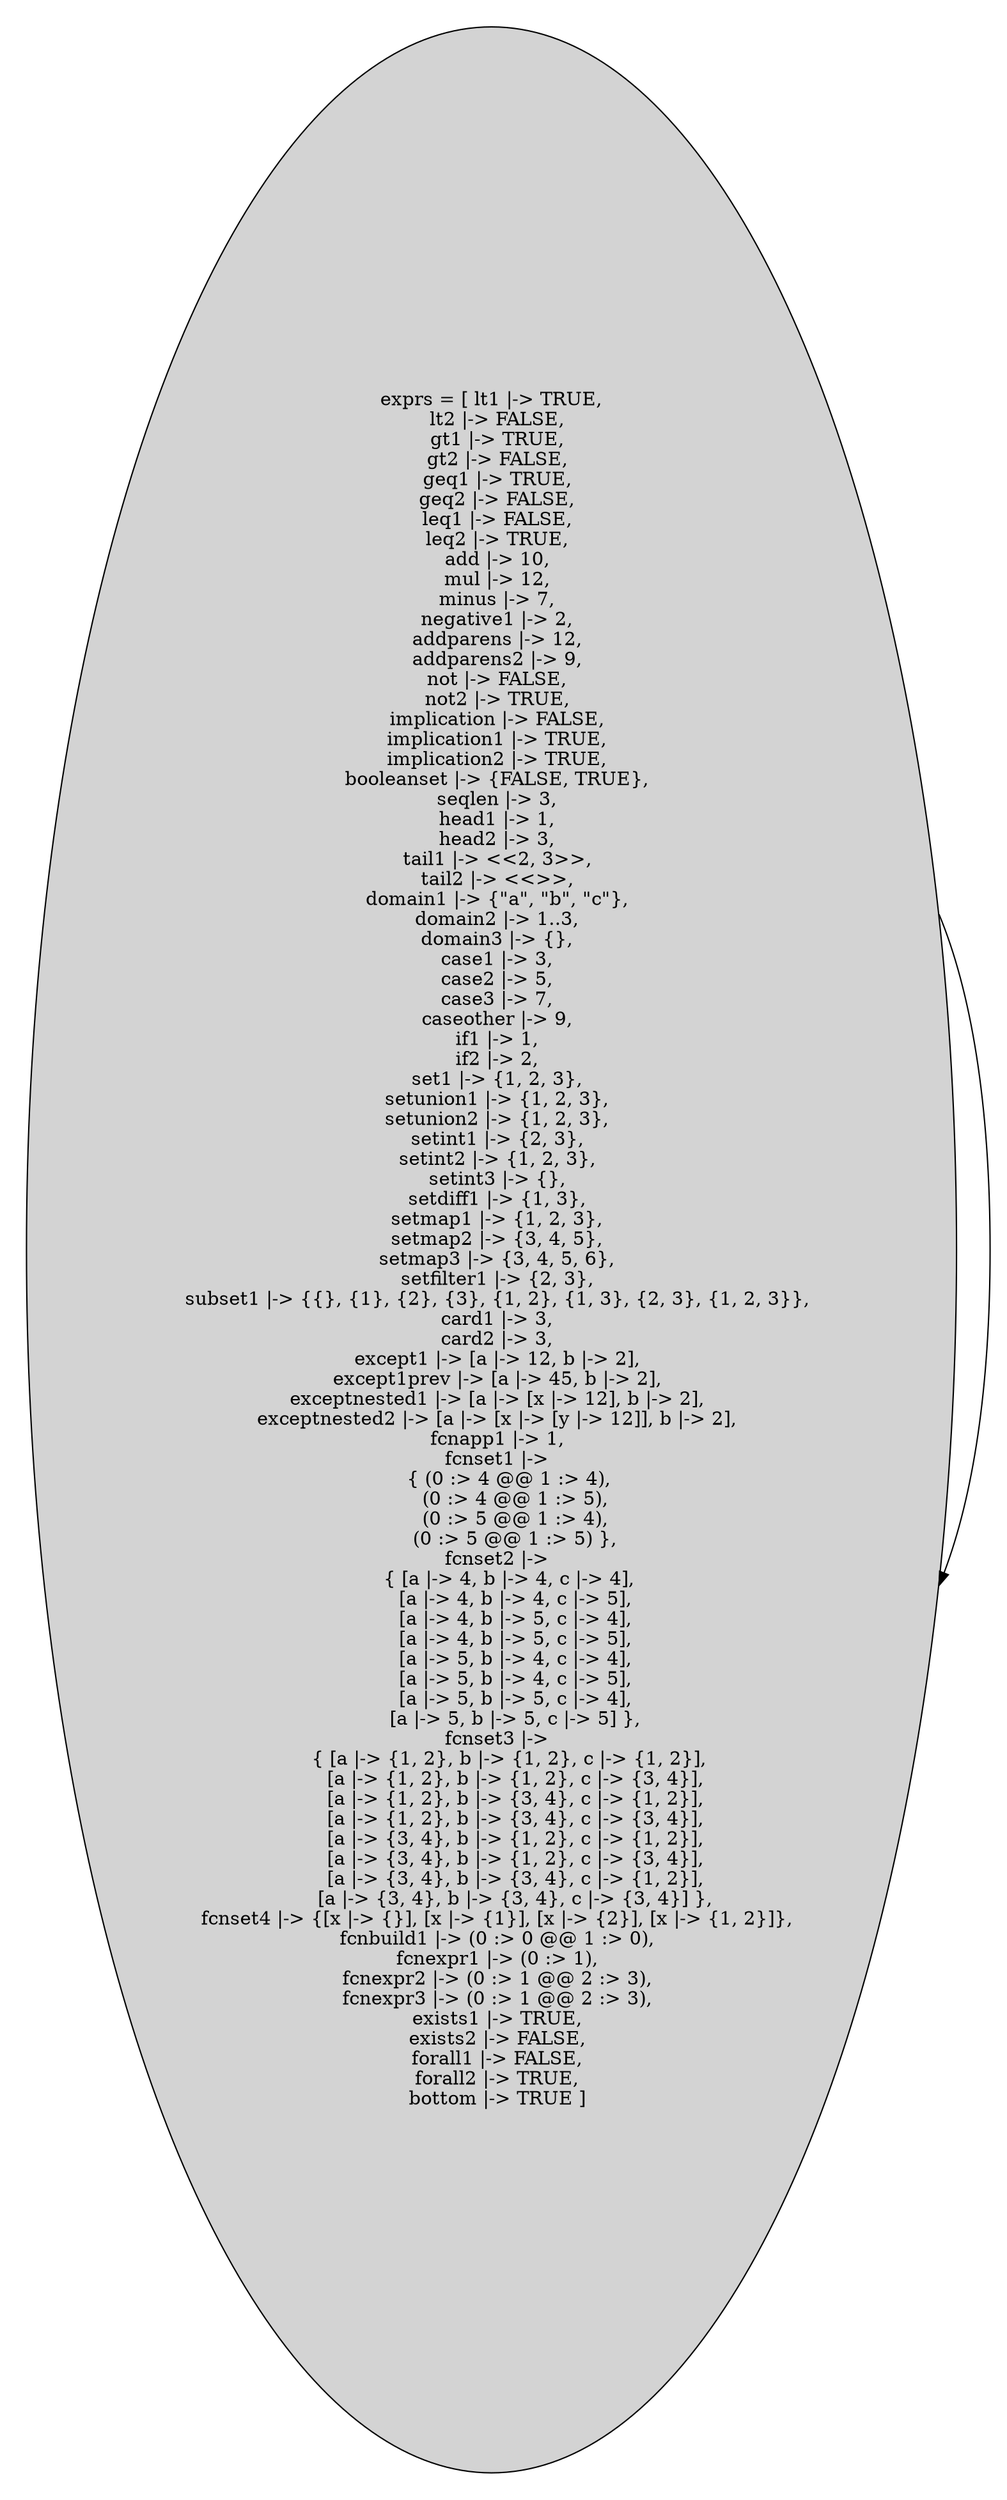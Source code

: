strict digraph DiskGraph {
nodesep=0.35;
subgraph cluster_graph {
color="white";
8628934716881512493 [label="exprs = [ lt1 |-> TRUE,\n  lt2 |-> FALSE,\n  gt1 |-> TRUE,\n  gt2 |-> FALSE,\n  geq1 |-> TRUE,\n  geq2 |-> FALSE,\n  leq1 |-> FALSE,\n  leq2 |-> TRUE,\n  add |-> 10,\n  mul |-> 12,\n  minus |-> 7,\n  negative1 |-> 2,\n  addparens |-> 12,\n  addparens2 |-> 9,\n  not |-> FALSE,\n  not2 |-> TRUE,\n  implication |-> FALSE,\n  implication1 |-> TRUE,\n  implication2 |-> TRUE,\n  booleanset |-> {FALSE, TRUE},\n  seqlen |-> 3,\n  head1 |-> 1,\n  head2 |-> 3,\n  tail1 |-> <<2, 3>>,\n  tail2 |-> <<>>,\n  domain1 |-> {\"a\", \"b\", \"c\"},\n  domain2 |-> 1..3,\n  domain3 |-> {},\n  case1 |-> 3,\n  case2 |-> 5,\n  case3 |-> 7,\n  caseother |-> 9,\n  if1 |-> 1,\n  if2 |-> 2,\n  set1 |-> {1, 2, 3},\n  setunion1 |-> {1, 2, 3},\n  setunion2 |-> {1, 2, 3},\n  setint1 |-> {2, 3},\n  setint2 |-> {1, 2, 3},\n  setint3 |-> {},\n  setdiff1 |-> {1, 3},\n  setmap1 |-> {1, 2, 3},\n  setmap2 |-> {3, 4, 5},\n  setmap3 |-> {3, 4, 5, 6},\n  setfilter1 |-> {2, 3},\n  subset1 |-> {{}, {1}, {2}, {3}, {1, 2}, {1, 3}, {2, 3}, {1, 2, 3}},\n  card1 |-> 3,\n  card2 |-> 3,\n  except1 |-> [a |-> 12, b |-> 2],\n  except1prev |-> [a |-> 45, b |-> 2],\n  exceptnested1 |-> [a |-> [x |-> 12], b |-> 2],\n  exceptnested2 |-> [a |-> [x |-> [y |-> 12]], b |-> 2],\n  fcnapp1 |-> 1,\n  fcnset1 |->\n      { (0 :> 4 @@ 1 :> 4),\n        (0 :> 4 @@ 1 :> 5),\n        (0 :> 5 @@ 1 :> 4),\n        (0 :> 5 @@ 1 :> 5) },\n  fcnset2 |->\n      { [a |-> 4, b |-> 4, c |-> 4],\n        [a |-> 4, b |-> 4, c |-> 5],\n        [a |-> 4, b |-> 5, c |-> 4],\n        [a |-> 4, b |-> 5, c |-> 5],\n        [a |-> 5, b |-> 4, c |-> 4],\n        [a |-> 5, b |-> 4, c |-> 5],\n        [a |-> 5, b |-> 5, c |-> 4],\n        [a |-> 5, b |-> 5, c |-> 5] },\n  fcnset3 |->\n      { [a |-> {1, 2}, b |-> {1, 2}, c |-> {1, 2}],\n        [a |-> {1, 2}, b |-> {1, 2}, c |-> {3, 4}],\n        [a |-> {1, 2}, b |-> {3, 4}, c |-> {1, 2}],\n        [a |-> {1, 2}, b |-> {3, 4}, c |-> {3, 4}],\n        [a |-> {3, 4}, b |-> {1, 2}, c |-> {1, 2}],\n        [a |-> {3, 4}, b |-> {1, 2}, c |-> {3, 4}],\n        [a |-> {3, 4}, b |-> {3, 4}, c |-> {1, 2}],\n        [a |-> {3, 4}, b |-> {3, 4}, c |-> {3, 4}] },\n  fcnset4 |-> {[x |-> {}], [x |-> {1}], [x |-> {2}], [x |-> {1, 2}]},\n  fcnbuild1 |-> (0 :> 0 @@ 1 :> 0),\n  fcnexpr1 |-> (0 :> 1),\n  fcnexpr2 |-> (0 :> 1 @@ 2 :> 3),\n  fcnexpr3 |-> (0 :> 1 @@ 2 :> 3),\n  exists1 |-> TRUE,\n  exists2 |-> FALSE,\n  forall1 |-> FALSE,\n  forall2 |-> TRUE,\n  bottom |-> TRUE ]",style = filled]
8628934716881512493 -> 8628934716881512493 [label="",color="black",fontcolor="black"];
{rank = same; 8628934716881512493;}
}
}